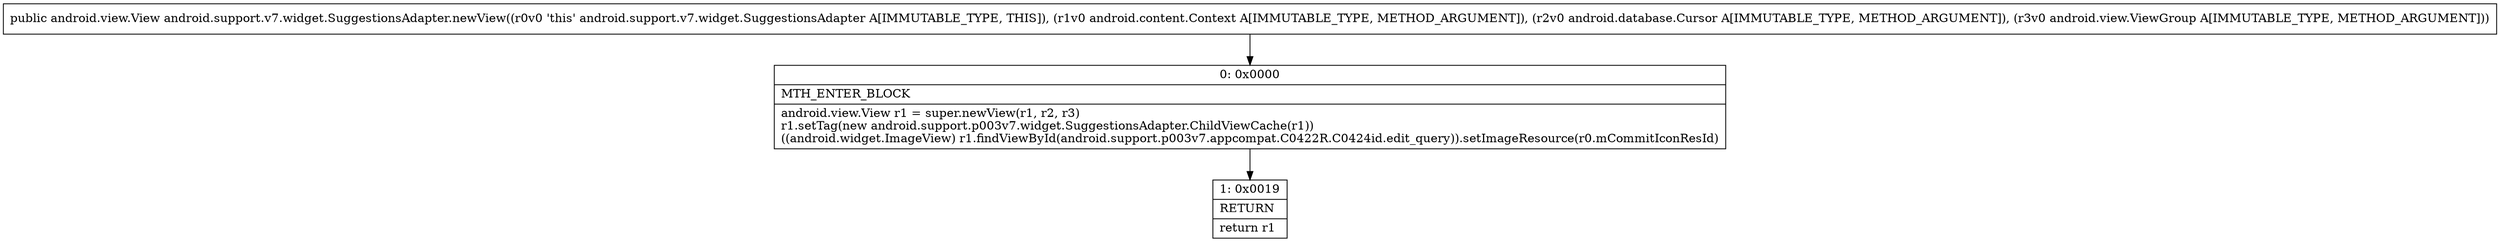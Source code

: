 digraph "CFG forandroid.support.v7.widget.SuggestionsAdapter.newView(Landroid\/content\/Context;Landroid\/database\/Cursor;Landroid\/view\/ViewGroup;)Landroid\/view\/View;" {
Node_0 [shape=record,label="{0\:\ 0x0000|MTH_ENTER_BLOCK\l|android.view.View r1 = super.newView(r1, r2, r3)\lr1.setTag(new android.support.p003v7.widget.SuggestionsAdapter.ChildViewCache(r1))\l((android.widget.ImageView) r1.findViewById(android.support.p003v7.appcompat.C0422R.C0424id.edit_query)).setImageResource(r0.mCommitIconResId)\l}"];
Node_1 [shape=record,label="{1\:\ 0x0019|RETURN\l|return r1\l}"];
MethodNode[shape=record,label="{public android.view.View android.support.v7.widget.SuggestionsAdapter.newView((r0v0 'this' android.support.v7.widget.SuggestionsAdapter A[IMMUTABLE_TYPE, THIS]), (r1v0 android.content.Context A[IMMUTABLE_TYPE, METHOD_ARGUMENT]), (r2v0 android.database.Cursor A[IMMUTABLE_TYPE, METHOD_ARGUMENT]), (r3v0 android.view.ViewGroup A[IMMUTABLE_TYPE, METHOD_ARGUMENT])) }"];
MethodNode -> Node_0;
Node_0 -> Node_1;
}

